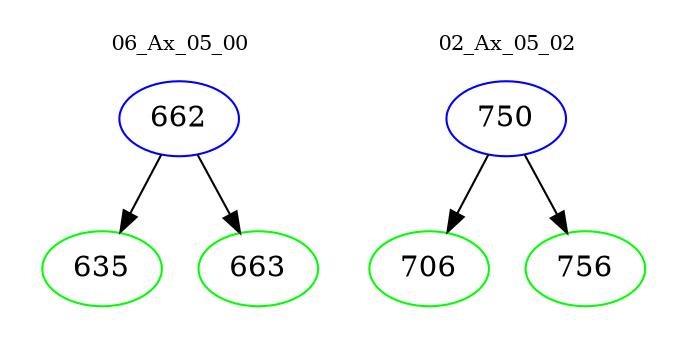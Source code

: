 digraph{
subgraph cluster_0 {
color = white
label = "06_Ax_05_00";
fontsize=10;
T0_662 [label="662", color="blue"]
T0_662 -> T0_635 [color="black"]
T0_635 [label="635", color="green"]
T0_662 -> T0_663 [color="black"]
T0_663 [label="663", color="green"]
}
subgraph cluster_1 {
color = white
label = "02_Ax_05_02";
fontsize=10;
T1_750 [label="750", color="blue"]
T1_750 -> T1_706 [color="black"]
T1_706 [label="706", color="green"]
T1_750 -> T1_756 [color="black"]
T1_756 [label="756", color="green"]
}
}
